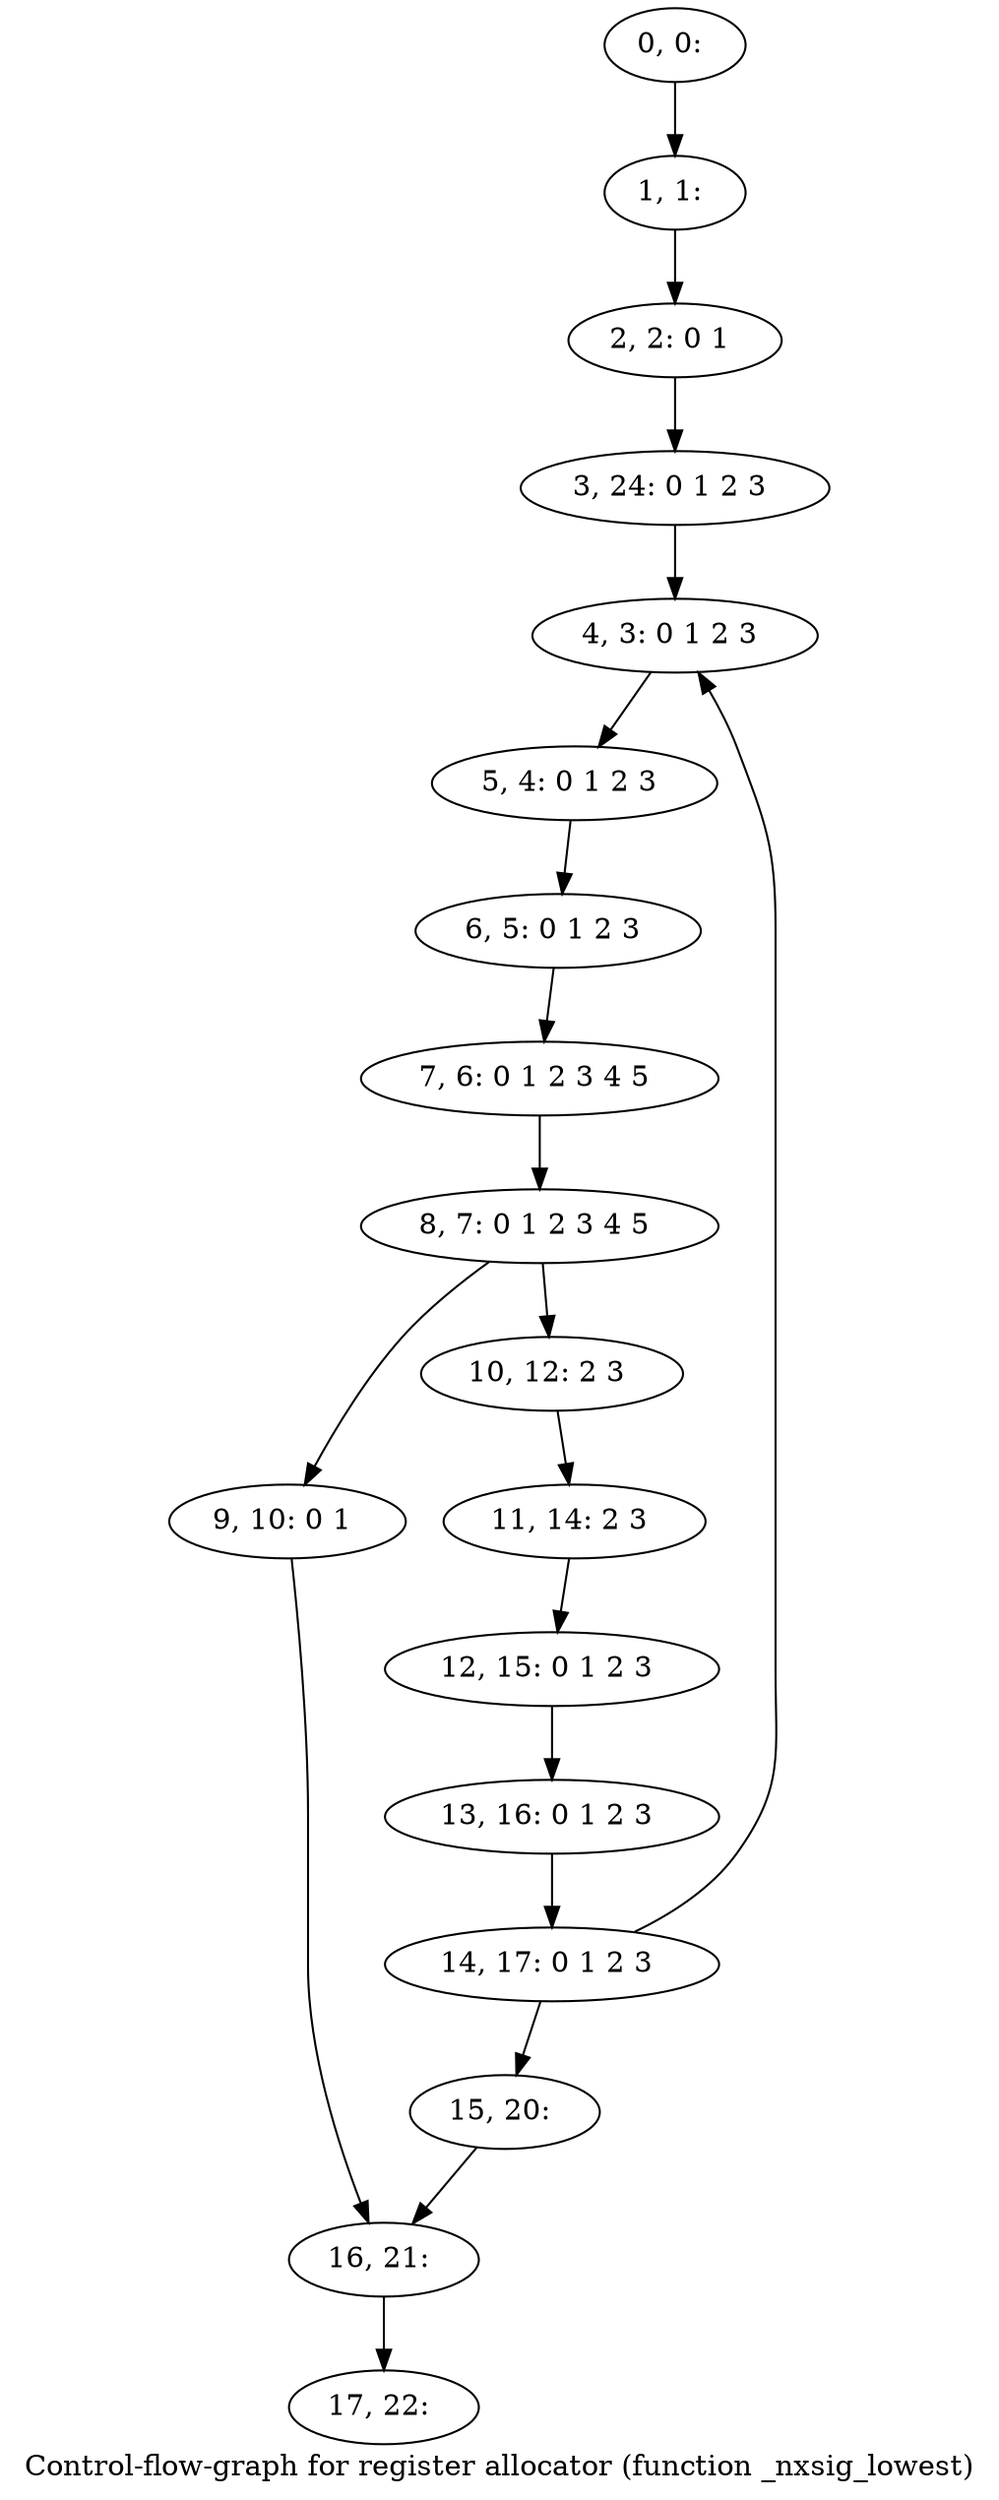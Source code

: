 digraph G {
graph [label="Control-flow-graph for register allocator (function _nxsig_lowest)"]
0[label="0, 0: "];
1[label="1, 1: "];
2[label="2, 2: 0 1 "];
3[label="3, 24: 0 1 2 3 "];
4[label="4, 3: 0 1 2 3 "];
5[label="5, 4: 0 1 2 3 "];
6[label="6, 5: 0 1 2 3 "];
7[label="7, 6: 0 1 2 3 4 5 "];
8[label="8, 7: 0 1 2 3 4 5 "];
9[label="9, 10: 0 1 "];
10[label="10, 12: 2 3 "];
11[label="11, 14: 2 3 "];
12[label="12, 15: 0 1 2 3 "];
13[label="13, 16: 0 1 2 3 "];
14[label="14, 17: 0 1 2 3 "];
15[label="15, 20: "];
16[label="16, 21: "];
17[label="17, 22: "];
0->1 ;
1->2 ;
2->3 ;
3->4 ;
4->5 ;
5->6 ;
6->7 ;
7->8 ;
8->9 ;
8->10 ;
9->16 ;
10->11 ;
11->12 ;
12->13 ;
13->14 ;
14->15 ;
14->4 ;
15->16 ;
16->17 ;
}
